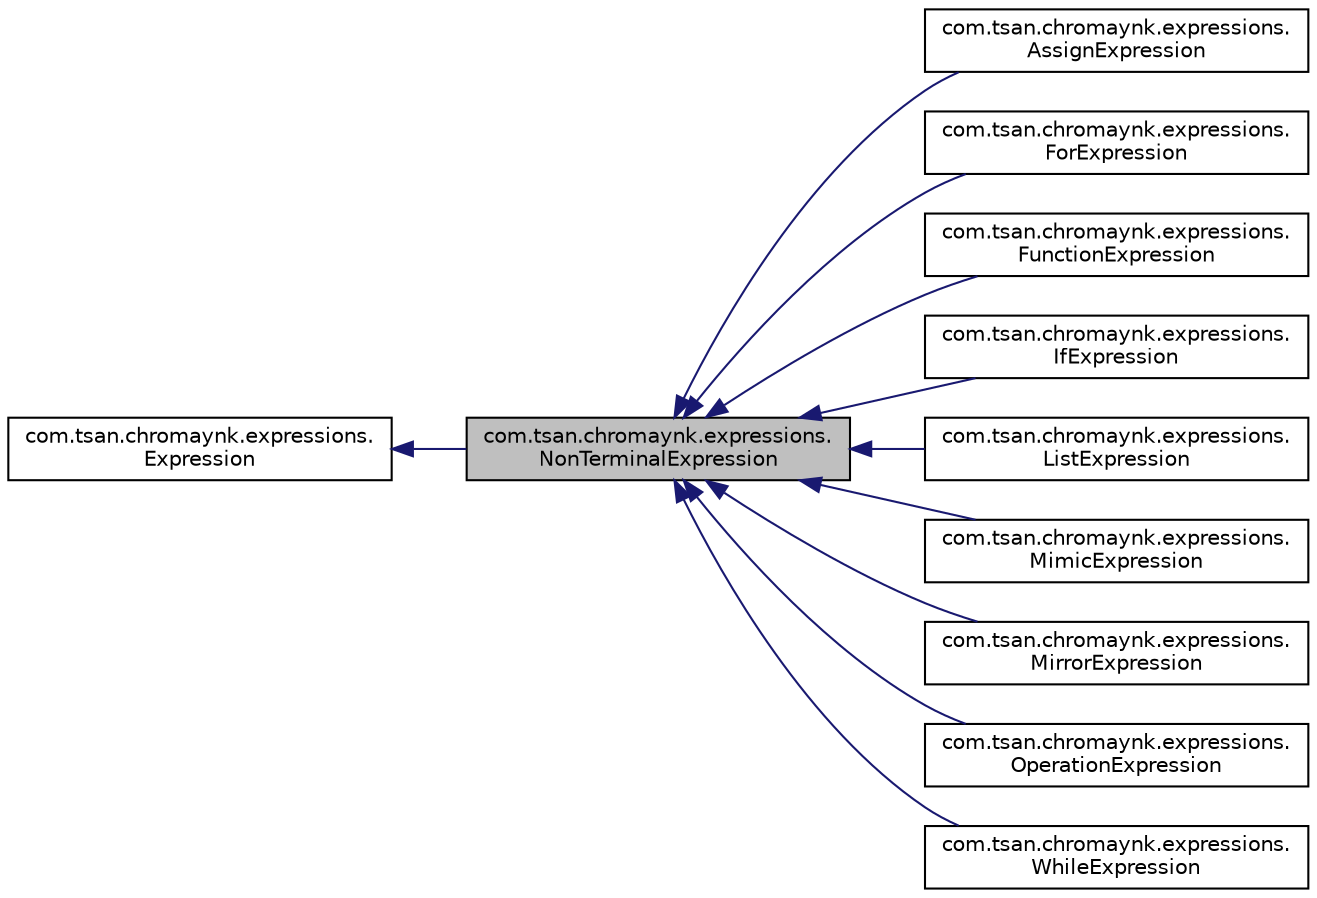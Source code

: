 digraph "com.tsan.chromaynk.expressions.NonTerminalExpression"
{
 // LATEX_PDF_SIZE
  edge [fontname="Helvetica",fontsize="10",labelfontname="Helvetica",labelfontsize="10"];
  node [fontname="Helvetica",fontsize="10",shape=record];
  rankdir="LR";
  Node1 [label="com.tsan.chromaynk.expressions.\lNonTerminalExpression",height=0.2,width=0.4,color="black", fillcolor="grey75", style="filled", fontcolor="black",tooltip=" "];
  Node2 -> Node1 [dir="back",color="midnightblue",fontsize="10",style="solid"];
  Node2 [label="com.tsan.chromaynk.expressions.\lExpression",height=0.2,width=0.4,color="black", fillcolor="white", style="filled",URL="$classcom_1_1tsan_1_1chromaynk_1_1expressions_1_1Expression.html",tooltip=" "];
  Node1 -> Node3 [dir="back",color="midnightblue",fontsize="10",style="solid"];
  Node3 [label="com.tsan.chromaynk.expressions.\lAssignExpression",height=0.2,width=0.4,color="black", fillcolor="white", style="filled",URL="$classcom_1_1tsan_1_1chromaynk_1_1expressions_1_1AssignExpression.html",tooltip=" "];
  Node1 -> Node4 [dir="back",color="midnightblue",fontsize="10",style="solid"];
  Node4 [label="com.tsan.chromaynk.expressions.\lForExpression",height=0.2,width=0.4,color="black", fillcolor="white", style="filled",URL="$classcom_1_1tsan_1_1chromaynk_1_1expressions_1_1ForExpression.html",tooltip=" "];
  Node1 -> Node5 [dir="back",color="midnightblue",fontsize="10",style="solid"];
  Node5 [label="com.tsan.chromaynk.expressions.\lFunctionExpression",height=0.2,width=0.4,color="black", fillcolor="white", style="filled",URL="$classcom_1_1tsan_1_1chromaynk_1_1expressions_1_1FunctionExpression.html",tooltip=" "];
  Node1 -> Node6 [dir="back",color="midnightblue",fontsize="10",style="solid"];
  Node6 [label="com.tsan.chromaynk.expressions.\lIfExpression",height=0.2,width=0.4,color="black", fillcolor="white", style="filled",URL="$classcom_1_1tsan_1_1chromaynk_1_1expressions_1_1IfExpression.html",tooltip=" "];
  Node1 -> Node7 [dir="back",color="midnightblue",fontsize="10",style="solid"];
  Node7 [label="com.tsan.chromaynk.expressions.\lListExpression",height=0.2,width=0.4,color="black", fillcolor="white", style="filled",URL="$classcom_1_1tsan_1_1chromaynk_1_1expressions_1_1ListExpression.html",tooltip=" "];
  Node1 -> Node8 [dir="back",color="midnightblue",fontsize="10",style="solid"];
  Node8 [label="com.tsan.chromaynk.expressions.\lMimicExpression",height=0.2,width=0.4,color="black", fillcolor="white", style="filled",URL="$classcom_1_1tsan_1_1chromaynk_1_1expressions_1_1MimicExpression.html",tooltip=" "];
  Node1 -> Node9 [dir="back",color="midnightblue",fontsize="10",style="solid"];
  Node9 [label="com.tsan.chromaynk.expressions.\lMirrorExpression",height=0.2,width=0.4,color="black", fillcolor="white", style="filled",URL="$classcom_1_1tsan_1_1chromaynk_1_1expressions_1_1MirrorExpression.html",tooltip=" "];
  Node1 -> Node10 [dir="back",color="midnightblue",fontsize="10",style="solid"];
  Node10 [label="com.tsan.chromaynk.expressions.\lOperationExpression",height=0.2,width=0.4,color="black", fillcolor="white", style="filled",URL="$classcom_1_1tsan_1_1chromaynk_1_1expressions_1_1OperationExpression.html",tooltip=" "];
  Node1 -> Node11 [dir="back",color="midnightblue",fontsize="10",style="solid"];
  Node11 [label="com.tsan.chromaynk.expressions.\lWhileExpression",height=0.2,width=0.4,color="black", fillcolor="white", style="filled",URL="$classcom_1_1tsan_1_1chromaynk_1_1expressions_1_1WhileExpression.html",tooltip=" "];
}
